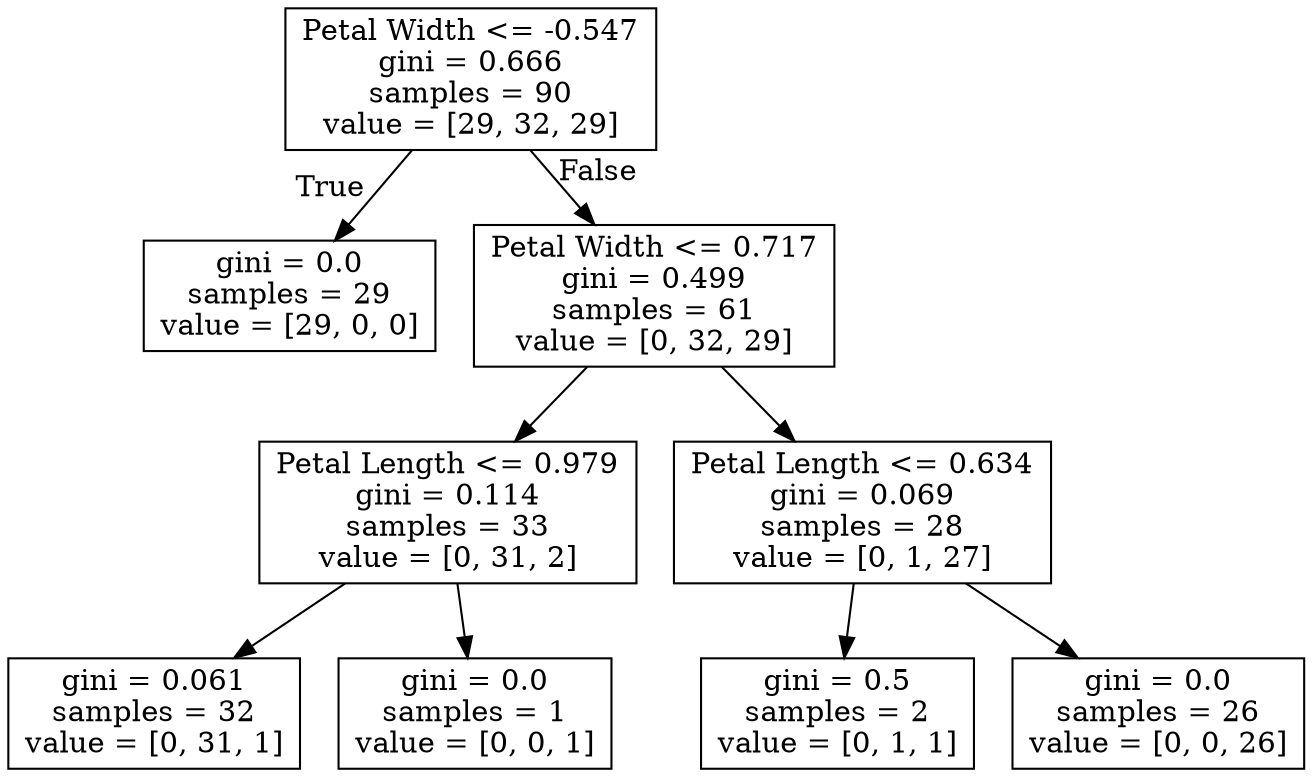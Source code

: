 digraph Tree {
node [shape=box] ;
0 [label="Petal Width <= -0.547\ngini = 0.666\nsamples = 90\nvalue = [29, 32, 29]"] ;
1 [label="gini = 0.0\nsamples = 29\nvalue = [29, 0, 0]"] ;
0 -> 1 [labeldistance=2.5, labelangle=45, headlabel="True"] ;
2 [label="Petal Width <= 0.717\ngini = 0.499\nsamples = 61\nvalue = [0, 32, 29]"] ;
0 -> 2 [labeldistance=2.5, labelangle=-45, headlabel="False"] ;
3 [label="Petal Length <= 0.979\ngini = 0.114\nsamples = 33\nvalue = [0, 31, 2]"] ;
2 -> 3 ;
4 [label="gini = 0.061\nsamples = 32\nvalue = [0, 31, 1]"] ;
3 -> 4 ;
5 [label="gini = 0.0\nsamples = 1\nvalue = [0, 0, 1]"] ;
3 -> 5 ;
6 [label="Petal Length <= 0.634\ngini = 0.069\nsamples = 28\nvalue = [0, 1, 27]"] ;
2 -> 6 ;
7 [label="gini = 0.5\nsamples = 2\nvalue = [0, 1, 1]"] ;
6 -> 7 ;
8 [label="gini = 0.0\nsamples = 26\nvalue = [0, 0, 26]"] ;
6 -> 8 ;
}